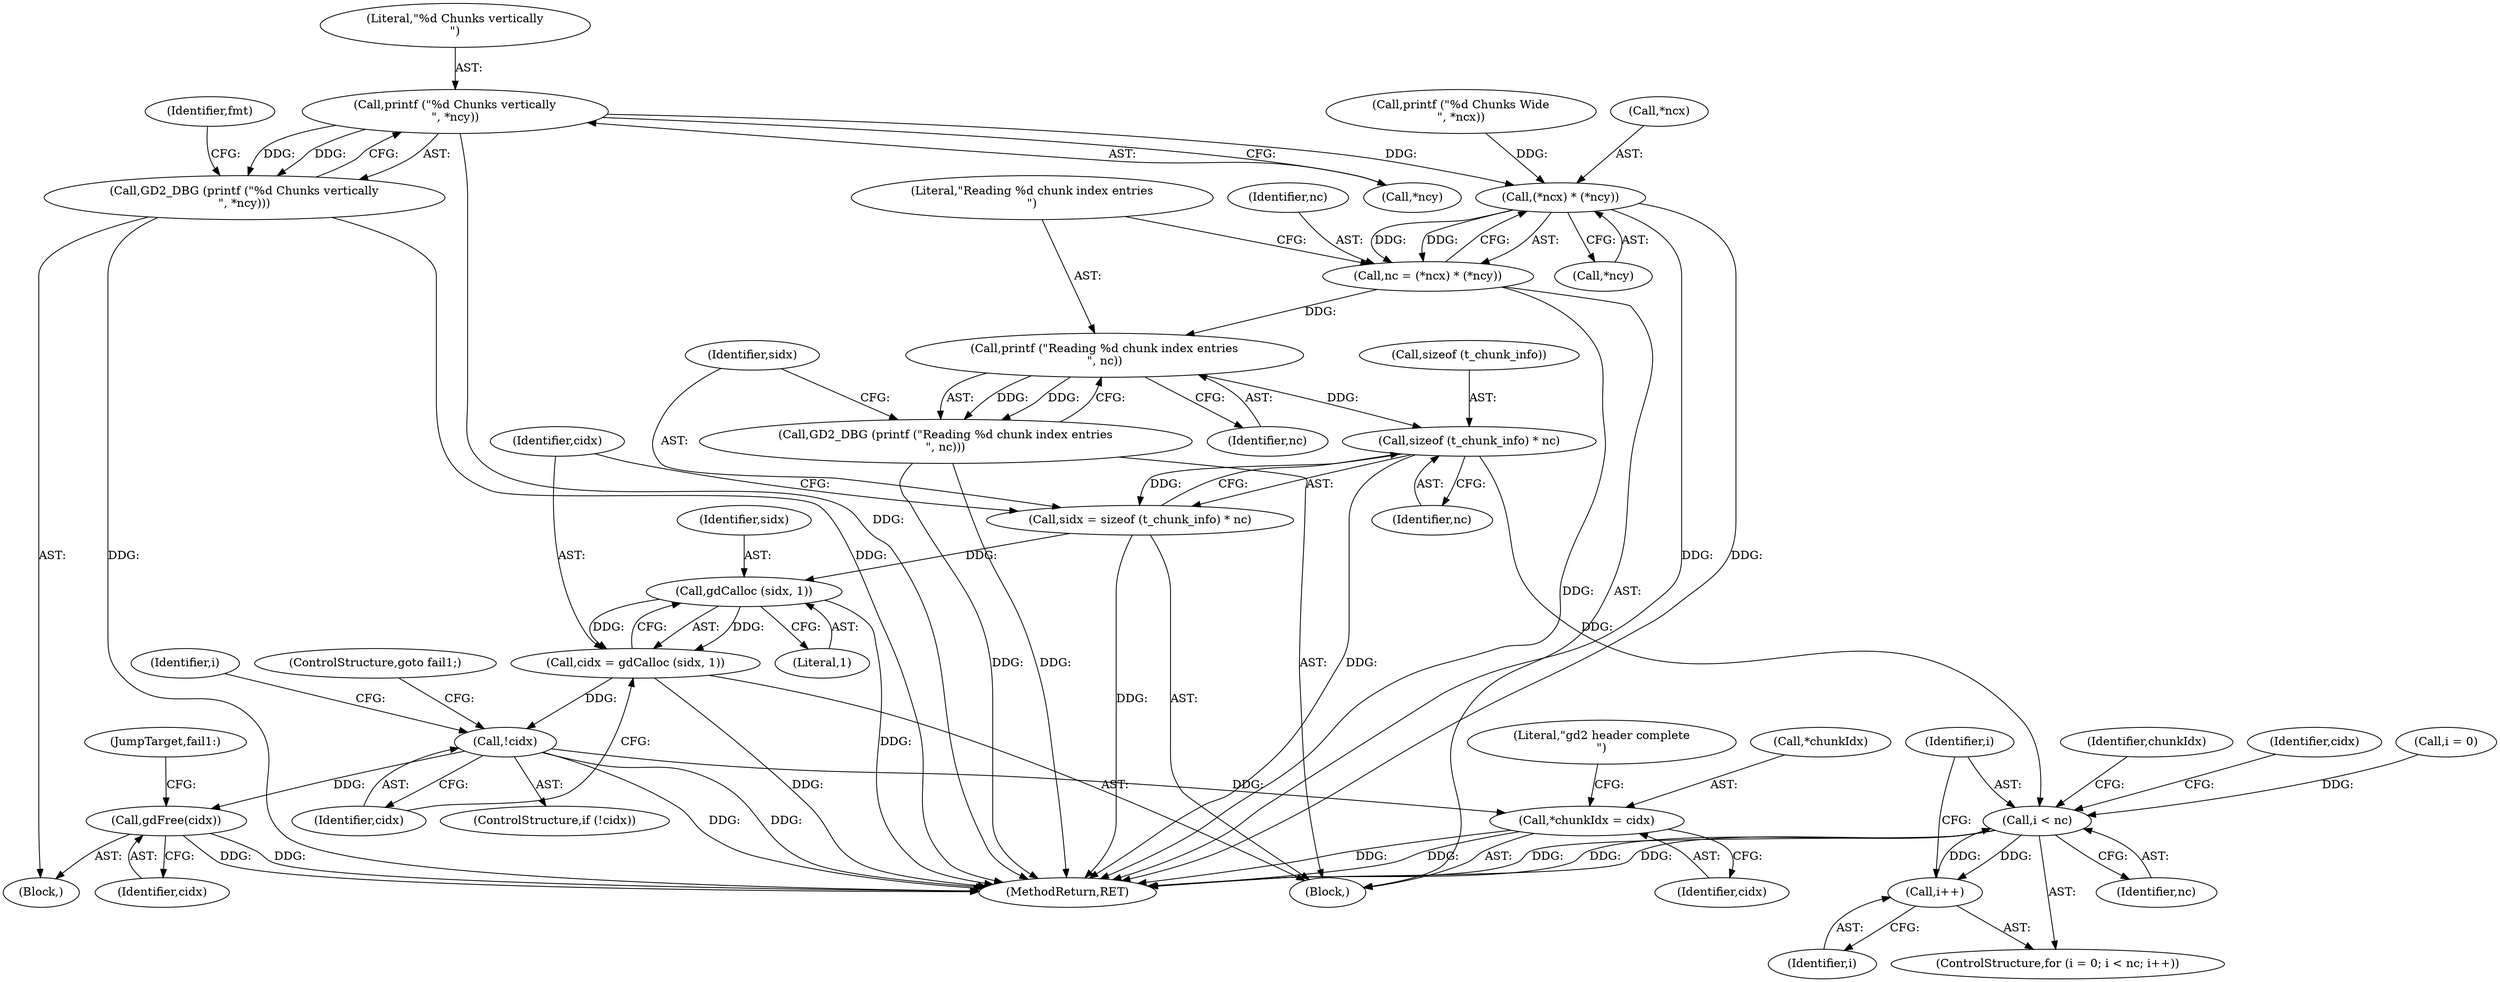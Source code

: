 digraph "0_libgd_2bb97f407c1145c850416a3bfbcc8cf124e68a19@pointer" {
"1000321" [label="(Call,printf (\"%d Chunks vertically\n\", *ncy))"];
"1000320" [label="(Call,GD2_DBG (printf (\"%d Chunks vertically\n\", *ncy)))"];
"1000332" [label="(Call,(*ncx) * (*ncy))"];
"1000330" [label="(Call,nc = (*ncx) * (*ncy))"];
"1000338" [label="(Call,printf (\"Reading %d chunk index entries\n\", nc))"];
"1000337" [label="(Call,GD2_DBG (printf (\"Reading %d chunk index entries\n\", nc)))"];
"1000343" [label="(Call,sizeof (t_chunk_info) * nc)"];
"1000341" [label="(Call,sidx = sizeof (t_chunk_info) * nc)"];
"1000349" [label="(Call,gdCalloc (sidx, 1))"];
"1000347" [label="(Call,cidx = gdCalloc (sidx, 1))"];
"1000353" [label="(Call,!cidx)"];
"1000410" [label="(Call,*chunkIdx = cidx)"];
"1000420" [label="(Call,gdFree(cidx))"];
"1000361" [label="(Call,i < nc)"];
"1000364" [label="(Call,i++)"];
"1000333" [label="(Call,*ncx)"];
"1000351" [label="(Literal,1)"];
"1000321" [label="(Call,printf (\"%d Chunks vertically\n\", *ncy))"];
"1000340" [label="(Identifier,nc)"];
"1000416" [label="(Literal,\"gd2 header complete\n\")"];
"1000117" [label="(Block,)"];
"1000362" [label="(Identifier,i)"];
"1000365" [label="(Identifier,i)"];
"1000330" [label="(Call,nc = (*ncx) * (*ncy))"];
"1000361" [label="(Call,i < nc)"];
"1000373" [label="(Identifier,cidx)"];
"1000320" [label="(Call,GD2_DBG (printf (\"%d Chunks vertically\n\", *ncy)))"];
"1000328" [label="(Identifier,fmt)"];
"1000342" [label="(Identifier,sidx)"];
"1000322" [label="(Literal,\"%d Chunks vertically\n\")"];
"1000346" [label="(Identifier,nc)"];
"1000413" [label="(Identifier,cidx)"];
"1000422" [label="(JumpTarget,fail1:)"];
"1000364" [label="(Call,i++)"];
"1000323" [label="(Call,*ncy)"];
"1000354" [label="(Identifier,cidx)"];
"1000353" [label="(Call,!cidx)"];
"1000357" [label="(ControlStructure,for (i = 0; i < nc; i++))"];
"1000411" [label="(Call,*chunkIdx)"];
"1000308" [label="(Call,printf (\"%d Chunks Wide\n\", *ncx))"];
"1000348" [label="(Identifier,cidx)"];
"1000358" [label="(Call,i = 0)"];
"1000410" [label="(Call,*chunkIdx = cidx)"];
"1000337" [label="(Call,GD2_DBG (printf (\"Reading %d chunk index entries\n\", nc)))"];
"1000425" [label="(MethodReturn,RET)"];
"1000335" [label="(Call,*ncy)"];
"1000363" [label="(Identifier,nc)"];
"1000329" [label="(Block,)"];
"1000352" [label="(ControlStructure,if (!cidx))"];
"1000356" [label="(ControlStructure,goto fail1;)"];
"1000412" [label="(Identifier,chunkIdx)"];
"1000341" [label="(Call,sidx = sizeof (t_chunk_info) * nc)"];
"1000359" [label="(Identifier,i)"];
"1000332" [label="(Call,(*ncx) * (*ncy))"];
"1000343" [label="(Call,sizeof (t_chunk_info) * nc)"];
"1000420" [label="(Call,gdFree(cidx))"];
"1000350" [label="(Identifier,sidx)"];
"1000338" [label="(Call,printf (\"Reading %d chunk index entries\n\", nc))"];
"1000347" [label="(Call,cidx = gdCalloc (sidx, 1))"];
"1000349" [label="(Call,gdCalloc (sidx, 1))"];
"1000421" [label="(Identifier,cidx)"];
"1000331" [label="(Identifier,nc)"];
"1000344" [label="(Call,sizeof (t_chunk_info))"];
"1000339" [label="(Literal,\"Reading %d chunk index entries\n\")"];
"1000321" -> "1000320"  [label="AST: "];
"1000321" -> "1000323"  [label="CFG: "];
"1000322" -> "1000321"  [label="AST: "];
"1000323" -> "1000321"  [label="AST: "];
"1000320" -> "1000321"  [label="CFG: "];
"1000321" -> "1000425"  [label="DDG: "];
"1000321" -> "1000320"  [label="DDG: "];
"1000321" -> "1000320"  [label="DDG: "];
"1000321" -> "1000332"  [label="DDG: "];
"1000320" -> "1000117"  [label="AST: "];
"1000328" -> "1000320"  [label="CFG: "];
"1000320" -> "1000425"  [label="DDG: "];
"1000320" -> "1000425"  [label="DDG: "];
"1000332" -> "1000330"  [label="AST: "];
"1000332" -> "1000335"  [label="CFG: "];
"1000333" -> "1000332"  [label="AST: "];
"1000335" -> "1000332"  [label="AST: "];
"1000330" -> "1000332"  [label="CFG: "];
"1000332" -> "1000425"  [label="DDG: "];
"1000332" -> "1000425"  [label="DDG: "];
"1000332" -> "1000330"  [label="DDG: "];
"1000332" -> "1000330"  [label="DDG: "];
"1000308" -> "1000332"  [label="DDG: "];
"1000330" -> "1000329"  [label="AST: "];
"1000331" -> "1000330"  [label="AST: "];
"1000339" -> "1000330"  [label="CFG: "];
"1000330" -> "1000425"  [label="DDG: "];
"1000330" -> "1000338"  [label="DDG: "];
"1000338" -> "1000337"  [label="AST: "];
"1000338" -> "1000340"  [label="CFG: "];
"1000339" -> "1000338"  [label="AST: "];
"1000340" -> "1000338"  [label="AST: "];
"1000337" -> "1000338"  [label="CFG: "];
"1000338" -> "1000337"  [label="DDG: "];
"1000338" -> "1000337"  [label="DDG: "];
"1000338" -> "1000343"  [label="DDG: "];
"1000337" -> "1000329"  [label="AST: "];
"1000342" -> "1000337"  [label="CFG: "];
"1000337" -> "1000425"  [label="DDG: "];
"1000337" -> "1000425"  [label="DDG: "];
"1000343" -> "1000341"  [label="AST: "];
"1000343" -> "1000346"  [label="CFG: "];
"1000344" -> "1000343"  [label="AST: "];
"1000346" -> "1000343"  [label="AST: "];
"1000341" -> "1000343"  [label="CFG: "];
"1000343" -> "1000425"  [label="DDG: "];
"1000343" -> "1000341"  [label="DDG: "];
"1000343" -> "1000361"  [label="DDG: "];
"1000341" -> "1000329"  [label="AST: "];
"1000342" -> "1000341"  [label="AST: "];
"1000348" -> "1000341"  [label="CFG: "];
"1000341" -> "1000425"  [label="DDG: "];
"1000341" -> "1000349"  [label="DDG: "];
"1000349" -> "1000347"  [label="AST: "];
"1000349" -> "1000351"  [label="CFG: "];
"1000350" -> "1000349"  [label="AST: "];
"1000351" -> "1000349"  [label="AST: "];
"1000347" -> "1000349"  [label="CFG: "];
"1000349" -> "1000425"  [label="DDG: "];
"1000349" -> "1000347"  [label="DDG: "];
"1000349" -> "1000347"  [label="DDG: "];
"1000347" -> "1000329"  [label="AST: "];
"1000348" -> "1000347"  [label="AST: "];
"1000354" -> "1000347"  [label="CFG: "];
"1000347" -> "1000425"  [label="DDG: "];
"1000347" -> "1000353"  [label="DDG: "];
"1000353" -> "1000352"  [label="AST: "];
"1000353" -> "1000354"  [label="CFG: "];
"1000354" -> "1000353"  [label="AST: "];
"1000356" -> "1000353"  [label="CFG: "];
"1000359" -> "1000353"  [label="CFG: "];
"1000353" -> "1000425"  [label="DDG: "];
"1000353" -> "1000425"  [label="DDG: "];
"1000353" -> "1000410"  [label="DDG: "];
"1000353" -> "1000420"  [label="DDG: "];
"1000410" -> "1000329"  [label="AST: "];
"1000410" -> "1000413"  [label="CFG: "];
"1000411" -> "1000410"  [label="AST: "];
"1000413" -> "1000410"  [label="AST: "];
"1000416" -> "1000410"  [label="CFG: "];
"1000410" -> "1000425"  [label="DDG: "];
"1000410" -> "1000425"  [label="DDG: "];
"1000420" -> "1000117"  [label="AST: "];
"1000420" -> "1000421"  [label="CFG: "];
"1000421" -> "1000420"  [label="AST: "];
"1000422" -> "1000420"  [label="CFG: "];
"1000420" -> "1000425"  [label="DDG: "];
"1000420" -> "1000425"  [label="DDG: "];
"1000361" -> "1000357"  [label="AST: "];
"1000361" -> "1000363"  [label="CFG: "];
"1000362" -> "1000361"  [label="AST: "];
"1000363" -> "1000361"  [label="AST: "];
"1000373" -> "1000361"  [label="CFG: "];
"1000412" -> "1000361"  [label="CFG: "];
"1000361" -> "1000425"  [label="DDG: "];
"1000361" -> "1000425"  [label="DDG: "];
"1000361" -> "1000425"  [label="DDG: "];
"1000364" -> "1000361"  [label="DDG: "];
"1000358" -> "1000361"  [label="DDG: "];
"1000361" -> "1000364"  [label="DDG: "];
"1000364" -> "1000357"  [label="AST: "];
"1000364" -> "1000365"  [label="CFG: "];
"1000365" -> "1000364"  [label="AST: "];
"1000362" -> "1000364"  [label="CFG: "];
}
